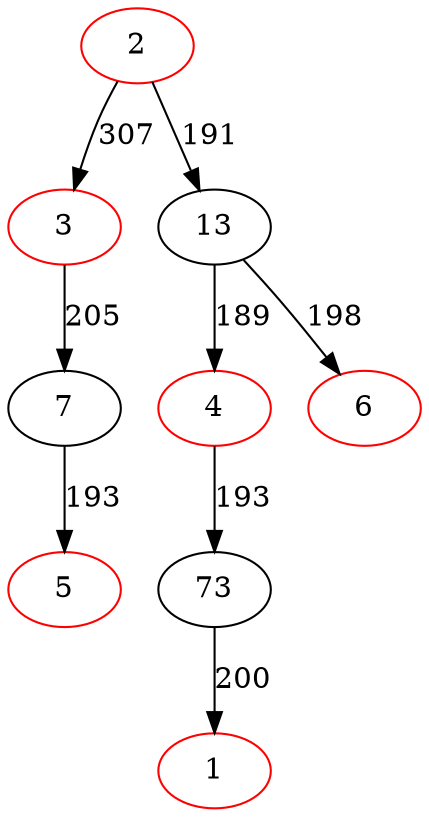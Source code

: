digraph {
2[color=red]
3[color=red]
7[color=black]
5[color=red]
7->5[label=193]
3->7[label=205]
2->3[label=307]
13[color=black]
4[color=red]
73[color=black]
1[color=red]
73->1[label=200]
4->73[label=193]
13->4[label=189]
6[color=red]
13->6[label=198]
2->13[label=191]
}
